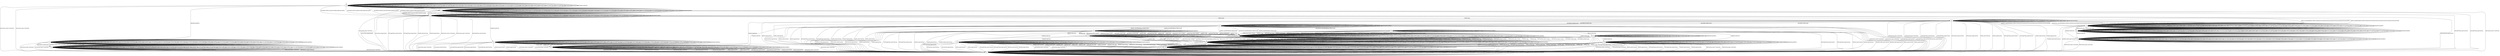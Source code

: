 digraph "../results/quinnModels/quinn-PSK-0/learnedModel" {
s0 [label=s0];
s1 [label=s1];
s2 [label=s2];
s3 [label=s3];
s4 [label=s4];
s5 [label=s5];
s6 [label=s6];
s7 [label=s7];
s8 [label=s8];
s9 [label=s9];
s10 [label=s10];
s11 [label=s11];
s12 [label=s12];
s13 [label=s13];
s14 [label=s14];
s15 [label=s15];
s16 [label=s16];
s17 [label=s17];
s18 [label=s18];
s19 [label=s19];
s20 [label=s20];
s21 [label=s21];
s0 -> s4  [label="initPing_short/PingACK "];
s0 -> s4  [label="initPing_long/PingACK "];
s0 -> s3  [label="initConClose_short/<ConClosed> "];
s0 -> s3  [label="initConClose_long/<ConClosed> "];
s0 -> s2  [label="initCltHello-vldACK_short/initSvrHello,hndEncExt,hndFin "];
s0 -> s2  [label="initCltHello-vldACK_long/initSvrHello,hndEncExt,hndFin "];
s0 -> s2  [label="initCltHello-invldACK_short/initSvrHello,hndEncExt,hndFin "];
s0 -> s2  [label="initCltHello-invldACK_long/initSvrHello,hndEncExt,hndFin "];
s0 -> s0  [label="initNoFr_short/ "];
s0 -> s0  [label="initNoFr_long/ "];
s0 -> s0  [label="initUnxpFrType_short/ "];
s0 -> s0  [label="initUnxpFrType_long/ "];
s0 -> s0  [label="hndPing_short/ "];
s0 -> s0  [label="hndPing_long/ "];
s0 -> s0  [label="hndFin_short/ "];
s0 -> s0  [label="hndFin_long/ "];
s0 -> s0  [label="hndConClose_short/ "];
s0 -> s0  [label="hndConClose_long/ "];
s0 -> s0  [label="hndNoFr_short/ "];
s0 -> s0  [label="hndNoFr_long/ "];
s0 -> s0  [label="hndUnxpFrType_short/ "];
s0 -> s0  [label="hndUnxpFrType_long/ "];
s0 -> s0  [label="VldNewConID_short/ "];
s0 -> s0  [label="VldNewConID_long/ "];
s0 -> s0  [label="InvldNewConID_short/ "];
s0 -> s0  [label="InvldNewConID_long/ "];
s0 -> s0  [label="0rttPing_short/ "];
s0 -> s0  [label="0rttPing_long/ "];
s0 -> s0  [label="0rttConClose_short/ "];
s0 -> s0  [label="0rttConClose_long/ "];
s0 -> s0  [label="0rttFin_short/ "];
s0 -> s0  [label="0rttFin_long/ "];
s0 -> s0  [label="0rttNoFr_short/ "];
s0 -> s0  [label="0rttNoFr_long/ "];
s0 -> s0  [label="0rttUnxpFrType_short/ "];
s0 -> s0  [label="0rttUnxpFrType_long/ "];
s0 -> s0  [label="0rttACK_short/ "];
s0 -> s0  [label="0rttACK_long/ "];
s0 -> s0  [label="[ChgDestConID-Ori]/ "];
s0 -> s1  [label="[RmPadFrmInitPkts]/ "];
s1 -> s1  [label="initPing_short/ "];
s1 -> s1  [label="initPing_long/ "];
s1 -> s3  [label="initConClose_short/<ConClosed> "];
s1 -> s3  [label="initConClose_long/<ConClosed> "];
s1 -> s8  [label="initCltHello-vldACK_short/ "];
s1 -> s8  [label="initCltHello-vldACK_long/ "];
s1 -> s8  [label="initCltHello-invldACK_short/ "];
s1 -> s8  [label="initCltHello-invldACK_long/ "];
s1 -> s1  [label="initNoFr_short/ "];
s1 -> s1  [label="initNoFr_long/ "];
s1 -> s1  [label="initUnxpFrType_short/ "];
s1 -> s1  [label="initUnxpFrType_long/ "];
s1 -> s1  [label="hndPing_short/ "];
s1 -> s1  [label="hndPing_long/ "];
s1 -> s1  [label="hndFin_short/ "];
s1 -> s1  [label="hndFin_long/ "];
s1 -> s1  [label="hndConClose_short/ "];
s1 -> s1  [label="hndConClose_long/ "];
s1 -> s1  [label="hndNoFr_short/ "];
s1 -> s1  [label="hndNoFr_long/ "];
s1 -> s1  [label="hndUnxpFrType_short/ "];
s1 -> s1  [label="hndUnxpFrType_long/ "];
s1 -> s1  [label="VldNewConID_short/ "];
s1 -> s1  [label="VldNewConID_long/ "];
s1 -> s1  [label="InvldNewConID_short/ "];
s1 -> s1  [label="InvldNewConID_long/ "];
s1 -> s1  [label="0rttPing_short/ "];
s1 -> s1  [label="0rttPing_long/ "];
s1 -> s1  [label="0rttConClose_short/ "];
s1 -> s1  [label="0rttConClose_long/ "];
s1 -> s1  [label="0rttFin_short/ "];
s1 -> s1  [label="0rttFin_long/ "];
s1 -> s1  [label="0rttNoFr_short/ "];
s1 -> s1  [label="0rttNoFr_long/ "];
s1 -> s1  [label="0rttUnxpFrType_short/ "];
s1 -> s1  [label="0rttUnxpFrType_long/ "];
s1 -> s1  [label="0rttACK_short/ "];
s1 -> s1  [label="0rttACK_long/ "];
s1 -> s1  [label="[ChgDestConID-Ori]/ "];
s1 -> s1  [label="[RmPadFrmInitPkts]/ "];
s2 -> s2  [label="initPing_short/ "];
s2 -> s2  [label="initPing_long/ "];
s2 -> s2  [label="initConClose_short/<ConAct> "];
s2 -> s2  [label="initConClose_long/<ConAct> "];
s2 -> s2  [label="initCltHello-vldACK_short/ "];
s2 -> s2  [label="initCltHello-vldACK_long/ "];
s2 -> s2  [label="initCltHello-invldACK_short/ "];
s2 -> s2  [label="initCltHello-invldACK_long/ "];
s2 -> s2  [label="initNoFr_short/ "];
s2 -> s2  [label="initNoFr_long/ "];
s2 -> s2  [label="initUnxpFrType_short/ "];
s2 -> s2  [label="initUnxpFrType_long/ "];
s2 -> s2  [label="hndPing_short/PingACK "];
s2 -> s2  [label="hndPing_long/PingACK "];
s2 -> s7  [label="hndFin_short/HndshkDone,VldNewConID,NewSessionTicket,NewSessionTicket,NewSessionTicket,NewSessionTicket "];
s2 -> s7  [label="hndFin_long/HndshkDone,VldNewConID,NewSessionTicket,NewSessionTicket,NewSessionTicket,NewSessionTicket "];
s2 -> s3  [label="hndConClose_short/<ConClosed> "];
s2 -> s3  [label="hndConClose_long/<ConClosed> "];
s2 -> s2  [label="hndNoFr_short/ "];
s2 -> s2  [label="hndNoFr_long/ "];
s2 -> s3  [label="hndUnxpFrType_short/ConClose "];
s2 -> s3  [label="hndUnxpFrType_long/ConClose "];
s2 -> s2  [label="VldNewConID_short/ "];
s2 -> s2  [label="VldNewConID_long/ "];
s2 -> s2  [label="InvldNewConID_short/ "];
s2 -> s2  [label="InvldNewConID_long/ "];
s2 -> s2  [label="0rttPing_short/PingACK "];
s2 -> s2  [label="0rttPing_long/PingACK "];
s2 -> s3  [label="0rttConClose_short/ConClose "];
s2 -> s3  [label="0rttConClose_long/ConClose "];
s2 -> s6  [label="0rttFin_short/ "];
s2 -> s6  [label="0rttFin_long/ "];
s2 -> s2  [label="0rttNoFr_short/ "];
s2 -> s2  [label="0rttNoFr_long/ "];
s2 -> s3  [label="0rttUnxpFrType_short/ConClose "];
s2 -> s3  [label="0rttUnxpFrType_long/ConClose "];
s2 -> s3  [label="0rttACK_short/ConClose "];
s2 -> s3  [label="0rttACK_long/ConClose "];
s2 -> s5  [label="[ChgDestConID-Ori]/ "];
s2 -> s2  [label="[RmPadFrmInitPkts]/ "];
s3 -> s3  [label="initPing_short/<ConClosed> "];
s3 -> s3  [label="initPing_long/<ConClosed> "];
s3 -> s3  [label="initConClose_short/<ConClosed> "];
s3 -> s3  [label="initConClose_long/<ConClosed> "];
s3 -> s3  [label="initCltHello-vldACK_short/<ConClosed> "];
s3 -> s3  [label="initCltHello-vldACK_long/<ConClosed> "];
s3 -> s3  [label="initCltHello-invldACK_short/<ConClosed> "];
s3 -> s3  [label="initCltHello-invldACK_long/<ConClosed> "];
s3 -> s3  [label="initNoFr_short/<ConClosed> "];
s3 -> s3  [label="initNoFr_long/<ConClosed> "];
s3 -> s3  [label="initUnxpFrType_short/<ConClosed> "];
s3 -> s3  [label="initUnxpFrType_long/<ConClosed> "];
s3 -> s3  [label="hndPing_short/<ConClosed> "];
s3 -> s3  [label="hndPing_long/<ConClosed> "];
s3 -> s3  [label="hndFin_short/<ConClosed> "];
s3 -> s3  [label="hndFin_long/<ConClosed> "];
s3 -> s3  [label="hndConClose_short/<ConClosed> "];
s3 -> s3  [label="hndConClose_long/<ConClosed> "];
s3 -> s3  [label="hndNoFr_short/<ConClosed> "];
s3 -> s3  [label="hndNoFr_long/<ConClosed> "];
s3 -> s3  [label="hndUnxpFrType_short/<ConClosed> "];
s3 -> s3  [label="hndUnxpFrType_long/<ConClosed> "];
s3 -> s3  [label="VldNewConID_short/<ConClosed> "];
s3 -> s3  [label="VldNewConID_long/<ConClosed> "];
s3 -> s3  [label="InvldNewConID_short/<ConClosed> "];
s3 -> s3  [label="InvldNewConID_long/<ConClosed> "];
s3 -> s3  [label="0rttPing_short/<ConClosed> "];
s3 -> s3  [label="0rttPing_long/<ConClosed> "];
s3 -> s3  [label="0rttConClose_short/<ConClosed> "];
s3 -> s3  [label="0rttConClose_long/<ConClosed> "];
s3 -> s3  [label="0rttFin_short/<ConClosed> "];
s3 -> s3  [label="0rttFin_long/<ConClosed> "];
s3 -> s3  [label="0rttNoFr_short/<ConClosed> "];
s3 -> s3  [label="0rttNoFr_long/<ConClosed> "];
s3 -> s3  [label="0rttUnxpFrType_short/<ConClosed> "];
s3 -> s3  [label="0rttUnxpFrType_long/<ConClosed> "];
s3 -> s3  [label="0rttACK_short/<ConClosed> "];
s3 -> s3  [label="0rttACK_long/<ConClosed> "];
s3 -> s3  [label="[ChgDestConID-Ori]/<ConClosed> "];
s3 -> s3  [label="[RmPadFrmInitPkts]/<ConClosed> "];
s4 -> s4  [label="initPing_short/PingACK "];
s4 -> s4  [label="initPing_long/PingACK "];
s4 -> s3  [label="initConClose_short/<ConClosed> "];
s4 -> s3  [label="initConClose_long/<ConClosed> "];
s4 -> s2  [label="initCltHello-vldACK_short/initSvrHello,hndEncExt,hndFin "];
s4 -> s2  [label="initCltHello-vldACK_long/initSvrHello,hndEncExt,hndFin "];
s4 -> s2  [label="initCltHello-invldACK_short/initSvrHello,hndEncExt,hndFin "];
s4 -> s2  [label="initCltHello-invldACK_long/initSvrHello,hndEncExt,hndFin "];
s4 -> s4  [label="initNoFr_short/ "];
s4 -> s4  [label="initNoFr_long/ "];
s4 -> s3  [label="initUnxpFrType_short/ConClose "];
s4 -> s3  [label="initUnxpFrType_long/ConClose "];
s4 -> s4  [label="hndPing_short/ "];
s4 -> s4  [label="hndPing_long/ "];
s4 -> s4  [label="hndFin_short/ "];
s4 -> s4  [label="hndFin_long/ "];
s4 -> s4  [label="hndConClose_short/ "];
s4 -> s4  [label="hndConClose_long/ "];
s4 -> s4  [label="hndNoFr_short/ "];
s4 -> s4  [label="hndNoFr_long/ "];
s4 -> s4  [label="hndUnxpFrType_short/ "];
s4 -> s4  [label="hndUnxpFrType_long/ "];
s4 -> s4  [label="VldNewConID_short/ "];
s4 -> s4  [label="VldNewConID_long/ "];
s4 -> s4  [label="InvldNewConID_short/ "];
s4 -> s4  [label="InvldNewConID_long/ "];
s4 -> s4  [label="0rttPing_short/ "];
s4 -> s4  [label="0rttPing_long/ "];
s4 -> s4  [label="0rttConClose_short/ "];
s4 -> s4  [label="0rttConClose_long/ "];
s4 -> s4  [label="0rttFin_short/ "];
s4 -> s4  [label="0rttFin_long/ "];
s4 -> s4  [label="0rttNoFr_short/ "];
s4 -> s4  [label="0rttNoFr_long/ "];
s4 -> s4  [label="0rttUnxpFrType_short/ "];
s4 -> s4  [label="0rttUnxpFrType_long/ "];
s4 -> s4  [label="0rttACK_short/ "];
s4 -> s4  [label="0rttACK_long/ "];
s4 -> s4  [label="[ChgDestConID-Ori]/ "];
s4 -> s4  [label="[RmPadFrmInitPkts]/ "];
s5 -> s5  [label="initPing_short/ "];
s5 -> s5  [label="initPing_long/ "];
s5 -> s3  [label="initConClose_short/<ConClosed> "];
s5 -> s3  [label="initConClose_long/<ConClosed> "];
s5 -> s5  [label="initCltHello-vldACK_short/ "];
s5 -> s5  [label="initCltHello-vldACK_long/ "];
s5 -> s5  [label="initCltHello-invldACK_short/ "];
s5 -> s5  [label="initCltHello-invldACK_long/ "];
s5 -> s5  [label="initNoFr_short/ "];
s5 -> s5  [label="initNoFr_long/ "];
s5 -> s5  [label="initUnxpFrType_short/ "];
s5 -> s5  [label="initUnxpFrType_long/ "];
s5 -> s5  [label="hndPing_short/ "];
s5 -> s5  [label="hndPing_long/ "];
s5 -> s12  [label="hndFin_short/ "];
s5 -> s12  [label="hndFin_long/ "];
s5 -> s3  [label="hndConClose_short/<ConClosed> "];
s5 -> s3  [label="hndConClose_long/<ConClosed> "];
s5 -> s5  [label="hndNoFr_short/ "];
s5 -> s5  [label="hndNoFr_long/ "];
s5 -> s5  [label="hndUnxpFrType_short/ "];
s5 -> s5  [label="hndUnxpFrType_long/ "];
s5 -> s5  [label="VldNewConID_short/ "];
s5 -> s5  [label="VldNewConID_long/ "];
s5 -> s5  [label="InvldNewConID_short/ "];
s5 -> s5  [label="InvldNewConID_long/ "];
s5 -> s5  [label="0rttPing_short/PingACK "];
s5 -> s5  [label="0rttPing_long/PingACK "];
s5 -> s3  [label="0rttConClose_short/ConClose "];
s5 -> s3  [label="0rttConClose_long/ConClose "];
s5 -> s12  [label="0rttFin_short/ "];
s5 -> s12  [label="0rttFin_long/ "];
s5 -> s5  [label="0rttNoFr_short/ "];
s5 -> s5  [label="0rttNoFr_long/ "];
s5 -> s3  [label="0rttUnxpFrType_short/ConClose "];
s5 -> s3  [label="0rttUnxpFrType_long/ConClose "];
s5 -> s3  [label="0rttACK_short/ConClose "];
s5 -> s3  [label="0rttACK_long/ConClose "];
s5 -> s5  [label="[ChgDestConID-Ori]/ "];
s5 -> s5  [label="[RmPadFrmInitPkts]/ "];
s6 -> s6  [label="initPing_short/ "];
s6 -> s6  [label="initPing_long/ "];
s6 -> s7  [label="initConClose_short/HndshkDone,VldNewConID,NewSessionTicket,NewSessionTicket,NewSessionTicket,NewSessionTicket "];
s6 -> s7  [label="initConClose_long/HndshkDone,VldNewConID,NewSessionTicket,NewSessionTicket,NewSessionTicket,NewSessionTicket "];
s6 -> s11  [label="initCltHello-vldACK_short/ "];
s6 -> s11  [label="initCltHello-vldACK_long/ "];
s6 -> s11  [label="initCltHello-invldACK_short/ "];
s6 -> s11  [label="initCltHello-invldACK_long/ "];
s6 -> s6  [label="initNoFr_short/ "];
s6 -> s6  [label="initNoFr_long/ "];
s6 -> s6  [label="initUnxpFrType_short/ "];
s6 -> s6  [label="initUnxpFrType_long/ "];
s6 -> s7  [label="hndPing_short/HndshkDone,VldNewConID,NewSessionTicket,NewSessionTicket,NewSessionTicket,NewSessionTicket "];
s6 -> s7  [label="hndPing_long/HndshkDone,VldNewConID,NewSessionTicket,NewSessionTicket,NewSessionTicket,NewSessionTicket "];
s6 -> s3  [label="hndFin_short/ConClose "];
s6 -> s3  [label="hndFin_long/ConClose "];
s6 -> s3  [label="hndConClose_short/<ConClosed> "];
s6 -> s3  [label="hndConClose_long/<ConClosed> "];
s6 -> s7  [label="hndNoFr_short/HndshkDone,VldNewConID,NewSessionTicket,NewSessionTicket,NewSessionTicket,NewSessionTicket "];
s6 -> s7  [label="hndNoFr_long/HndshkDone,VldNewConID,NewSessionTicket,NewSessionTicket,NewSessionTicket,NewSessionTicket "];
s6 -> s3  [label="hndUnxpFrType_short/ConClose "];
s6 -> s3  [label="hndUnxpFrType_long/ConClose "];
s6 -> s6  [label="VldNewConID_short/ "];
s6 -> s6  [label="VldNewConID_long/ "];
s6 -> s6  [label="InvldNewConID_short/ "];
s6 -> s6  [label="InvldNewConID_long/ "];
s6 -> s6  [label="0rttPing_short/PingACK "];
s6 -> s6  [label="0rttPing_long/PingACK "];
s6 -> s3  [label="0rttConClose_short/ConClose "];
s6 -> s3  [label="0rttConClose_long/ConClose "];
s6 -> s3  [label="0rttFin_short/ConClose "];
s6 -> s3  [label="0rttFin_long/ConClose "];
s6 -> s6  [label="0rttNoFr_short/ "];
s6 -> s6  [label="0rttNoFr_long/ "];
s6 -> s3  [label="0rttUnxpFrType_short/ConClose "];
s6 -> s3  [label="0rttUnxpFrType_long/ConClose "];
s6 -> s3  [label="0rttACK_short/ConClose "];
s6 -> s3  [label="0rttACK_long/ConClose "];
s6 -> s12  [label="[ChgDestConID-Ori]/ "];
s6 -> s6  [label="[RmPadFrmInitPkts]/ "];
s7 -> s7  [label="initPing_short/ "];
s7 -> s7  [label="initPing_long/ "];
s7 -> s7  [label="initConClose_short/<ConAct> "];
s7 -> s7  [label="initConClose_long/<ConAct> "];
s7 -> s7  [label="initCltHello-vldACK_short/ "];
s7 -> s7  [label="initCltHello-vldACK_long/ "];
s7 -> s7  [label="initCltHello-invldACK_short/ "];
s7 -> s7  [label="initCltHello-invldACK_long/ "];
s7 -> s7  [label="initNoFr_short/ "];
s7 -> s7  [label="initNoFr_long/ "];
s7 -> s7  [label="initUnxpFrType_short/ "];
s7 -> s7  [label="initUnxpFrType_long/ "];
s7 -> s7  [label="hndPing_short/ "];
s7 -> s7  [label="hndPing_long/ "];
s7 -> s7  [label="hndFin_short/ "];
s7 -> s7  [label="hndFin_long/ "];
s7 -> s7  [label="hndConClose_short/<ConAct> "];
s7 -> s7  [label="hndConClose_long/<ConAct> "];
s7 -> s7  [label="hndNoFr_short/ "];
s7 -> s7  [label="hndNoFr_long/ "];
s7 -> s7  [label="hndUnxpFrType_short/ "];
s7 -> s7  [label="hndUnxpFrType_long/ "];
s7 -> s10  [label="VldNewConID_short/ "];
s7 -> s10  [label="VldNewConID_long/ "];
s7 -> s3  [label="InvldNewConID_short/ConClose "];
s7 -> s3  [label="InvldNewConID_long/ConClose "];
s7 -> s7  [label="0rttPing_short/ "];
s7 -> s7  [label="0rttPing_long/ "];
s7 -> s7  [label="0rttConClose_short/ "];
s7 -> s7  [label="0rttConClose_long/ "];
s7 -> s7  [label="0rttFin_short/ "];
s7 -> s7  [label="0rttFin_long/ "];
s7 -> s7  [label="0rttNoFr_short/ "];
s7 -> s7  [label="0rttNoFr_long/ "];
s7 -> s7  [label="0rttUnxpFrType_short/ "];
s7 -> s7  [label="0rttUnxpFrType_long/ "];
s7 -> s7  [label="0rttACK_short/ "];
s7 -> s7  [label="0rttACK_long/ "];
s7 -> s9  [label="[ChgDestConID-Ori]/ "];
s7 -> s7  [label="[RmPadFrmInitPkts]/ "];
s8 -> s8  [label="initPing_short/ "];
s8 -> s8  [label="initPing_long/ "];
s8 -> s3  [label="initConClose_short/<ConClosed> "];
s8 -> s3  [label="initConClose_long/<ConClosed> "];
s8 -> s8  [label="initCltHello-vldACK_short/ "];
s8 -> s8  [label="initCltHello-vldACK_long/ "];
s8 -> s8  [label="initCltHello-invldACK_short/ "];
s8 -> s8  [label="initCltHello-invldACK_long/ "];
s8 -> s8  [label="initNoFr_short/ "];
s8 -> s8  [label="initNoFr_long/ "];
s8 -> s8  [label="initUnxpFrType_short/ "];
s8 -> s8  [label="initUnxpFrType_long/ "];
s8 -> s8  [label="hndPing_short/ "];
s8 -> s8  [label="hndPing_long/ "];
s8 -> s8  [label="hndFin_short/ "];
s8 -> s8  [label="hndFin_long/ "];
s8 -> s8  [label="hndConClose_short/ "];
s8 -> s8  [label="hndConClose_long/ "];
s8 -> s8  [label="hndNoFr_short/ "];
s8 -> s8  [label="hndNoFr_long/ "];
s8 -> s8  [label="hndUnxpFrType_short/ "];
s8 -> s8  [label="hndUnxpFrType_long/ "];
s8 -> s8  [label="VldNewConID_short/ "];
s8 -> s8  [label="VldNewConID_long/ "];
s8 -> s8  [label="InvldNewConID_short/ "];
s8 -> s8  [label="InvldNewConID_long/ "];
s8 -> s8  [label="0rttPing_short/ "];
s8 -> s8  [label="0rttPing_long/ "];
s8 -> s3  [label="0rttConClose_short/<ConClosed> "];
s8 -> s3  [label="0rttConClose_long/<ConClosed> "];
s8 -> s8  [label="0rttFin_short/ "];
s8 -> s8  [label="0rttFin_long/ "];
s8 -> s8  [label="0rttNoFr_short/ "];
s8 -> s8  [label="0rttNoFr_long/ "];
s8 -> s8  [label="0rttUnxpFrType_short/ "];
s8 -> s8  [label="0rttUnxpFrType_long/ "];
s8 -> s8  [label="0rttACK_short/ "];
s8 -> s8  [label="0rttACK_long/ "];
s8 -> s8  [label="[ChgDestConID-Ori]/ "];
s8 -> s8  [label="[RmPadFrmInitPkts]/ "];
s9 -> s9  [label="initPing_short/ "];
s9 -> s9  [label="initPing_long/ "];
s9 -> s9  [label="initConClose_short/ "];
s9 -> s9  [label="initConClose_long/ "];
s9 -> s9  [label="initCltHello-vldACK_short/ "];
s9 -> s9  [label="initCltHello-vldACK_long/ "];
s9 -> s9  [label="initCltHello-invldACK_short/ "];
s9 -> s9  [label="initCltHello-invldACK_long/ "];
s9 -> s9  [label="initNoFr_short/ "];
s9 -> s9  [label="initNoFr_long/ "];
s9 -> s9  [label="initUnxpFrType_short/ "];
s9 -> s9  [label="initUnxpFrType_long/ "];
s9 -> s9  [label="hndPing_short/ "];
s9 -> s9  [label="hndPing_long/ "];
s9 -> s9  [label="hndFin_short/ "];
s9 -> s9  [label="hndFin_long/ "];
s9 -> s3  [label="hndConClose_short/<ConClosed> "];
s9 -> s3  [label="hndConClose_long/<ConClosed> "];
s9 -> s9  [label="hndNoFr_short/ "];
s9 -> s9  [label="hndNoFr_long/ "];
s9 -> s9  [label="hndUnxpFrType_short/ "];
s9 -> s9  [label="hndUnxpFrType_long/ "];
s9 -> s9  [label="VldNewConID_short/ "];
s9 -> s9  [label="VldNewConID_long/ "];
s9 -> s9  [label="InvldNewConID_short/ "];
s9 -> s9  [label="InvldNewConID_long/ "];
s9 -> s9  [label="0rttPing_short/ "];
s9 -> s9  [label="0rttPing_long/ "];
s9 -> s9  [label="0rttConClose_short/ "];
s9 -> s9  [label="0rttConClose_long/ "];
s9 -> s9  [label="0rttFin_short/ "];
s9 -> s9  [label="0rttFin_long/ "];
s9 -> s9  [label="0rttNoFr_short/ "];
s9 -> s9  [label="0rttNoFr_long/ "];
s9 -> s9  [label="0rttUnxpFrType_short/ "];
s9 -> s9  [label="0rttUnxpFrType_long/ "];
s9 -> s9  [label="0rttACK_short/ "];
s9 -> s9  [label="0rttACK_long/ "];
s9 -> s9  [label="[ChgDestConID-Ori]/ "];
s9 -> s9  [label="[RmPadFrmInitPkts]/ "];
s10 -> s10  [label="initPing_short/ "];
s10 -> s10  [label="initPing_long/ "];
s10 -> s10  [label="initConClose_short/<ConAct> "];
s10 -> s10  [label="initConClose_long/<ConAct> "];
s10 -> s10  [label="initCltHello-vldACK_short/ "];
s10 -> s10  [label="initCltHello-vldACK_long/ "];
s10 -> s10  [label="initCltHello-invldACK_short/ "];
s10 -> s10  [label="initCltHello-invldACK_long/ "];
s10 -> s10  [label="initNoFr_short/ "];
s10 -> s10  [label="initNoFr_long/ "];
s10 -> s10  [label="initUnxpFrType_short/ "];
s10 -> s10  [label="initUnxpFrType_long/ "];
s10 -> s10  [label="hndPing_short/ "];
s10 -> s10  [label="hndPing_long/ "];
s10 -> s10  [label="hndFin_short/ "];
s10 -> s10  [label="hndFin_long/ "];
s10 -> s10  [label="hndConClose_short/<ConAct> "];
s10 -> s10  [label="hndConClose_long/<ConAct> "];
s10 -> s10  [label="hndNoFr_short/ "];
s10 -> s10  [label="hndNoFr_long/ "];
s10 -> s10  [label="hndUnxpFrType_short/ "];
s10 -> s10  [label="hndUnxpFrType_long/ "];
s10 -> s10  [label="VldNewConID_short/ "];
s10 -> s10  [label="VldNewConID_long/ "];
s10 -> s10  [label="InvldNewConID_short/ "];
s10 -> s10  [label="InvldNewConID_long/ "];
s10 -> s10  [label="0rttPing_short/ "];
s10 -> s10  [label="0rttPing_long/ "];
s10 -> s10  [label="0rttConClose_short/ "];
s10 -> s10  [label="0rttConClose_long/ "];
s10 -> s10  [label="0rttFin_short/ "];
s10 -> s10  [label="0rttFin_long/ "];
s10 -> s10  [label="0rttNoFr_short/ "];
s10 -> s10  [label="0rttNoFr_long/ "];
s10 -> s10  [label="0rttUnxpFrType_short/ "];
s10 -> s10  [label="0rttUnxpFrType_long/ "];
s10 -> s10  [label="0rttACK_short/ "];
s10 -> s10  [label="0rttACK_long/ "];
s10 -> s9  [label="[ChgDestConID-Ori]/ "];
s10 -> s10  [label="[RmPadFrmInitPkts]/ "];
s11 -> s11  [label="initPing_short/ "];
s11 -> s11  [label="initPing_long/ "];
s11 -> s15  [label="initConClose_short/HndshkDone,VldNewConID "];
s11 -> s14  [label="initConClose_long/HndshkDone,VldNewConID "];
s11 -> s11  [label="initCltHello-vldACK_short/ "];
s11 -> s11  [label="initCltHello-vldACK_long/ "];
s11 -> s11  [label="initCltHello-invldACK_short/ "];
s11 -> s11  [label="initCltHello-invldACK_long/ "];
s11 -> s11  [label="initNoFr_short/ "];
s11 -> s11  [label="initNoFr_long/ "];
s11 -> s11  [label="initUnxpFrType_short/ "];
s11 -> s11  [label="initUnxpFrType_long/ "];
s11 -> s13  [label="hndPing_short/HndshkDone,VldNewConID "];
s11 -> s14  [label="hndPing_long/HndshkDone,VldNewConID "];
s11 -> s3  [label="hndFin_short/ConClose "];
s11 -> s3  [label="hndFin_long/ConClose "];
s11 -> s3  [label="hndConClose_short/<ConClosed> "];
s11 -> s3  [label="hndConClose_long/<ConClosed> "];
s11 -> s13  [label="hndNoFr_short/HndshkDone,VldNewConID "];
s11 -> s14  [label="hndNoFr_long/HndshkDone,VldNewConID "];
s11 -> s3  [label="hndUnxpFrType_short/ConClose "];
s11 -> s3  [label="hndUnxpFrType_long/ConClose "];
s11 -> s11  [label="VldNewConID_short/ "];
s11 -> s11  [label="VldNewConID_long/ "];
s11 -> s11  [label="InvldNewConID_short/ "];
s11 -> s11  [label="InvldNewConID_long/ "];
s11 -> s11  [label="0rttPing_short/PingACK "];
s11 -> s11  [label="0rttPing_long/PingACK "];
s11 -> s3  [label="0rttConClose_short/ConClose "];
s11 -> s3  [label="0rttConClose_long/ConClose "];
s11 -> s3  [label="0rttFin_short/ConClose "];
s11 -> s3  [label="0rttFin_long/ConClose "];
s11 -> s11  [label="0rttNoFr_short/ "];
s11 -> s11  [label="0rttNoFr_long/ "];
s11 -> s3  [label="0rttUnxpFrType_short/ConClose "];
s11 -> s3  [label="0rttUnxpFrType_long/ConClose "];
s11 -> s3  [label="0rttACK_short/ConClose "];
s11 -> s3  [label="0rttACK_long/ConClose "];
s11 -> s12  [label="[ChgDestConID-Ori]/ "];
s11 -> s11  [label="[RmPadFrmInitPkts]/ "];
s12 -> s12  [label="initPing_short/ "];
s12 -> s12  [label="initPing_long/ "];
s12 -> s3  [label="initConClose_short/<ConClosed> "];
s12 -> s3  [label="initConClose_long/<ConClosed> "];
s12 -> s12  [label="initCltHello-vldACK_short/ "];
s12 -> s12  [label="initCltHello-vldACK_long/ "];
s12 -> s12  [label="initCltHello-invldACK_short/ "];
s12 -> s12  [label="initCltHello-invldACK_long/ "];
s12 -> s12  [label="initNoFr_short/ "];
s12 -> s12  [label="initNoFr_long/ "];
s12 -> s12  [label="initUnxpFrType_short/ "];
s12 -> s12  [label="initUnxpFrType_long/ "];
s12 -> s12  [label="hndPing_short/ "];
s12 -> s12  [label="hndPing_long/ "];
s12 -> s12  [label="hndFin_short/ "];
s12 -> s12  [label="hndFin_long/ "];
s12 -> s3  [label="hndConClose_short/<ConClosed> "];
s12 -> s3  [label="hndConClose_long/<ConClosed> "];
s12 -> s12  [label="hndNoFr_short/ "];
s12 -> s12  [label="hndNoFr_long/ "];
s12 -> s12  [label="hndUnxpFrType_short/ "];
s12 -> s12  [label="hndUnxpFrType_long/ "];
s12 -> s12  [label="VldNewConID_short/ "];
s12 -> s12  [label="VldNewConID_long/ "];
s12 -> s12  [label="InvldNewConID_short/ "];
s12 -> s12  [label="InvldNewConID_long/ "];
s12 -> s12  [label="0rttPing_short/PingACK "];
s12 -> s12  [label="0rttPing_long/PingACK "];
s12 -> s3  [label="0rttConClose_short/ConClose "];
s12 -> s3  [label="0rttConClose_long/ConClose "];
s12 -> s3  [label="0rttFin_short/ConClose "];
s12 -> s3  [label="0rttFin_long/ConClose "];
s12 -> s12  [label="0rttNoFr_short/ "];
s12 -> s12  [label="0rttNoFr_long/ "];
s12 -> s3  [label="0rttUnxpFrType_short/ConClose "];
s12 -> s3  [label="0rttUnxpFrType_long/ConClose "];
s12 -> s3  [label="0rttACK_short/ConClose "];
s12 -> s3  [label="0rttACK_long/ConClose "];
s12 -> s12  [label="[ChgDestConID-Ori]/ "];
s12 -> s12  [label="[RmPadFrmInitPkts]/ "];
s13 -> s13  [label="initPing_short/ "];
s13 -> s14  [label="initPing_long/ "];
s13 -> s14  [label="initConClose_short/<ConAct> "];
s13 -> s14  [label="initConClose_long/<ConAct> "];
s13 -> s13  [label="initCltHello-vldACK_short/ "];
s13 -> s14  [label="initCltHello-vldACK_long/ "];
s13 -> s13  [label="initCltHello-invldACK_short/ "];
s13 -> s14  [label="initCltHello-invldACK_long/ "];
s13 -> s13  [label="initNoFr_short/ "];
s13 -> s14  [label="initNoFr_long/ "];
s13 -> s13  [label="initUnxpFrType_short/ "];
s13 -> s14  [label="initUnxpFrType_long/ "];
s13 -> s13  [label="hndPing_short/ "];
s13 -> s14  [label="hndPing_long/ "];
s13 -> s13  [label="hndFin_short/ "];
s13 -> s14  [label="hndFin_long/ "];
s13 -> s14  [label="hndConClose_short/<ConAct> "];
s13 -> s14  [label="hndConClose_long/<ConAct> "];
s13 -> s13  [label="hndNoFr_short/ "];
s13 -> s14  [label="hndNoFr_long/ "];
s13 -> s13  [label="hndUnxpFrType_short/ "];
s13 -> s14  [label="hndUnxpFrType_long/ "];
s13 -> s21  [label="VldNewConID_short/ "];
s13 -> s20  [label="VldNewConID_long/ "];
s13 -> s3  [label="InvldNewConID_short/ConClose "];
s13 -> s3  [label="InvldNewConID_long/ConClose "];
s13 -> s13  [label="0rttPing_short/PingACK "];
s13 -> s14  [label="0rttPing_long/PingACK "];
s13 -> s3  [label="0rttConClose_short/ConClose "];
s13 -> s3  [label="0rttConClose_long/ConClose "];
s13 -> s3  [label="0rttFin_short/ConClose "];
s13 -> s3  [label="0rttFin_long/ConClose "];
s13 -> s13  [label="0rttNoFr_short/ "];
s13 -> s14  [label="0rttNoFr_long/ "];
s13 -> s3  [label="0rttUnxpFrType_short/ConClose "];
s13 -> s3  [label="0rttUnxpFrType_long/ConClose "];
s13 -> s3  [label="0rttACK_short/ConClose "];
s13 -> s3  [label="0rttACK_long/ConClose "];
s13 -> s19  [label="[ChgDestConID-Ori]/ "];
s13 -> s13  [label="[RmPadFrmInitPkts]/ "];
s14 -> s14  [label="initPing_short/ "];
s14 -> s14  [label="initPing_long/ "];
s14 -> s14  [label="initConClose_short/<ConAct> "];
s14 -> s14  [label="initConClose_long/<ConAct> "];
s14 -> s14  [label="initCltHello-vldACK_short/ "];
s14 -> s14  [label="initCltHello-vldACK_long/ "];
s14 -> s14  [label="initCltHello-invldACK_short/ "];
s14 -> s14  [label="initCltHello-invldACK_long/ "];
s14 -> s14  [label="initNoFr_short/ "];
s14 -> s14  [label="initNoFr_long/ "];
s14 -> s14  [label="initUnxpFrType_short/ "];
s14 -> s14  [label="initUnxpFrType_long/ "];
s14 -> s14  [label="hndPing_short/ "];
s14 -> s14  [label="hndPing_long/ "];
s14 -> s14  [label="hndFin_short/ "];
s14 -> s14  [label="hndFin_long/ "];
s14 -> s14  [label="hndConClose_short/<ConAct> "];
s14 -> s14  [label="hndConClose_long/<ConAct> "];
s14 -> s14  [label="hndNoFr_short/ "];
s14 -> s14  [label="hndNoFr_long/ "];
s14 -> s14  [label="hndUnxpFrType_short/ "];
s14 -> s14  [label="hndUnxpFrType_long/ "];
s14 -> s20  [label="VldNewConID_short/ "];
s14 -> s20  [label="VldNewConID_long/ "];
s14 -> s3  [label="InvldNewConID_short/ConClose "];
s14 -> s3  [label="InvldNewConID_long/ConClose "];
s14 -> s14  [label="0rttPing_short/ "];
s14 -> s14  [label="0rttPing_long/ "];
s14 -> s14  [label="0rttConClose_short/<ConAct> "];
s14 -> s14  [label="0rttConClose_long/<ConAct> "];
s14 -> s14  [label="0rttFin_short/ "];
s14 -> s14  [label="0rttFin_long/ "];
s14 -> s14  [label="0rttNoFr_short/ "];
s14 -> s14  [label="0rttNoFr_long/ "];
s14 -> s14  [label="0rttUnxpFrType_short/ "];
s14 -> s14  [label="0rttUnxpFrType_long/ "];
s14 -> s14  [label="0rttACK_short/ "];
s14 -> s14  [label="0rttACK_long/ "];
s14 -> s18  [label="[ChgDestConID-Ori]/ "];
s14 -> s14  [label="[RmPadFrmInitPkts]/ "];
s15 -> s15  [label="initPing_short/ "];
s15 -> s14  [label="initPing_long/ "];
s15 -> s14  [label="initConClose_short/<ConAct> "];
s15 -> s14  [label="initConClose_long/<ConAct> "];
s15 -> s15  [label="initCltHello-vldACK_short/ "];
s15 -> s14  [label="initCltHello-vldACK_long/ "];
s15 -> s15  [label="initCltHello-invldACK_short/ "];
s15 -> s14  [label="initCltHello-invldACK_long/ "];
s15 -> s15  [label="initNoFr_short/ "];
s15 -> s14  [label="initNoFr_long/ "];
s15 -> s15  [label="initUnxpFrType_short/ "];
s15 -> s14  [label="initUnxpFrType_long/ "];
s15 -> s15  [label="hndPing_short/ "];
s15 -> s14  [label="hndPing_long/ "];
s15 -> s15  [label="hndFin_short/ "];
s15 -> s14  [label="hndFin_long/ "];
s15 -> s14  [label="hndConClose_short/<ConAct> "];
s15 -> s14  [label="hndConClose_long/<ConAct> "];
s15 -> s15  [label="hndNoFr_short/ "];
s15 -> s14  [label="hndNoFr_long/ "];
s15 -> s15  [label="hndUnxpFrType_short/ "];
s15 -> s14  [label="hndUnxpFrType_long/ "];
s15 -> s17  [label="VldNewConID_short/ "];
s15 -> s20  [label="VldNewConID_long/ "];
s15 -> s3  [label="InvldNewConID_short/ConClose "];
s15 -> s3  [label="InvldNewConID_long/ConClose "];
s15 -> s15  [label="0rttPing_short/PingACK "];
s15 -> s14  [label="0rttPing_long/PingACK "];
s15 -> s14  [label="0rttConClose_short/<ConAct> "];
s15 -> s14  [label="0rttConClose_long/<ConAct> "];
s15 -> s3  [label="0rttFin_short/ConClose "];
s15 -> s3  [label="0rttFin_long/ConClose "];
s15 -> s15  [label="0rttNoFr_short/ "];
s15 -> s14  [label="0rttNoFr_long/ "];
s15 -> s3  [label="0rttUnxpFrType_short/ConClose "];
s15 -> s3  [label="0rttUnxpFrType_long/ConClose "];
s15 -> s3  [label="0rttACK_short/ConClose "];
s15 -> s3  [label="0rttACK_long/ConClose "];
s15 -> s16  [label="[ChgDestConID-Ori]/ "];
s15 -> s15  [label="[RmPadFrmInitPkts]/ "];
s16 -> s16  [label="initPing_short/ "];
s16 -> s16  [label="initPing_long/ "];
s16 -> s16  [label="initConClose_short/ "];
s16 -> s16  [label="initConClose_long/ "];
s16 -> s16  [label="initCltHello-vldACK_short/ "];
s16 -> s16  [label="initCltHello-vldACK_long/ "];
s16 -> s16  [label="initCltHello-invldACK_short/ "];
s16 -> s16  [label="initCltHello-invldACK_long/ "];
s16 -> s16  [label="initNoFr_short/ "];
s16 -> s16  [label="initNoFr_long/ "];
s16 -> s16  [label="initUnxpFrType_short/ "];
s16 -> s16  [label="initUnxpFrType_long/ "];
s16 -> s16  [label="hndPing_short/ "];
s16 -> s18  [label="hndPing_long/ "];
s16 -> s16  [label="hndFin_short/ "];
s16 -> s18  [label="hndFin_long/ "];
s16 -> s3  [label="hndConClose_short/<ConClosed> "];
s16 -> s3  [label="hndConClose_long/<ConClosed> "];
s16 -> s16  [label="hndNoFr_short/ "];
s16 -> s18  [label="hndNoFr_long/ "];
s16 -> s16  [label="hndUnxpFrType_short/ "];
s16 -> s18  [label="hndUnxpFrType_long/ "];
s16 -> s16  [label="VldNewConID_short/ "];
s16 -> s18  [label="VldNewConID_long/ "];
s16 -> s16  [label="InvldNewConID_short/ "];
s16 -> s18  [label="InvldNewConID_long/ "];
s16 -> s16  [label="0rttPing_short/PingACK "];
s16 -> s18  [label="0rttPing_long/PingACK "];
s16 -> s3  [label="0rttConClose_short/<ConClosed> "];
s16 -> s3  [label="0rttConClose_long/<ConClosed> "];
s16 -> s3  [label="0rttFin_short/ConClose "];
s16 -> s3  [label="0rttFin_long/ConClose "];
s16 -> s16  [label="0rttNoFr_short/ "];
s16 -> s18  [label="0rttNoFr_long/ "];
s16 -> s3  [label="0rttUnxpFrType_short/ConClose "];
s16 -> s3  [label="0rttUnxpFrType_long/ConClose "];
s16 -> s3  [label="0rttACK_short/ConClose "];
s16 -> s3  [label="0rttACK_long/ConClose "];
s16 -> s16  [label="[ChgDestConID-Ori]/ "];
s16 -> s16  [label="[RmPadFrmInitPkts]/ "];
s17 -> s17  [label="initPing_short/ "];
s17 -> s20  [label="initPing_long/ "];
s17 -> s20  [label="initConClose_short/<ConAct> "];
s17 -> s20  [label="initConClose_long/<ConAct> "];
s17 -> s17  [label="initCltHello-vldACK_short/ "];
s17 -> s20  [label="initCltHello-vldACK_long/ "];
s17 -> s17  [label="initCltHello-invldACK_short/ "];
s17 -> s20  [label="initCltHello-invldACK_long/ "];
s17 -> s17  [label="initNoFr_short/ "];
s17 -> s20  [label="initNoFr_long/ "];
s17 -> s17  [label="initUnxpFrType_short/ "];
s17 -> s20  [label="initUnxpFrType_long/ "];
s17 -> s17  [label="hndPing_short/ "];
s17 -> s20  [label="hndPing_long/ "];
s17 -> s17  [label="hndFin_short/ "];
s17 -> s20  [label="hndFin_long/ "];
s17 -> s20  [label="hndConClose_short/<ConAct> "];
s17 -> s20  [label="hndConClose_long/<ConAct> "];
s17 -> s17  [label="hndNoFr_short/ "];
s17 -> s20  [label="hndNoFr_long/ "];
s17 -> s17  [label="hndUnxpFrType_short/ "];
s17 -> s20  [label="hndUnxpFrType_long/ "];
s17 -> s17  [label="VldNewConID_short/ "];
s17 -> s20  [label="VldNewConID_long/ "];
s17 -> s17  [label="InvldNewConID_short/ "];
s17 -> s20  [label="InvldNewConID_long/ "];
s17 -> s17  [label="0rttPing_short/PingACK "];
s17 -> s20  [label="0rttPing_long/PingACK "];
s17 -> s20  [label="0rttConClose_short/<ConAct> "];
s17 -> s20  [label="0rttConClose_long/<ConAct> "];
s17 -> s3  [label="0rttFin_short/ConClose "];
s17 -> s3  [label="0rttFin_long/ConClose "];
s17 -> s17  [label="0rttNoFr_short/ "];
s17 -> s20  [label="0rttNoFr_long/ "];
s17 -> s3  [label="0rttUnxpFrType_short/ConClose "];
s17 -> s3  [label="0rttUnxpFrType_long/ConClose "];
s17 -> s3  [label="0rttACK_short/ConClose "];
s17 -> s3  [label="0rttACK_long/ConClose "];
s17 -> s16  [label="[ChgDestConID-Ori]/ "];
s17 -> s17  [label="[RmPadFrmInitPkts]/ "];
s18 -> s18  [label="initPing_short/ "];
s18 -> s18  [label="initPing_long/ "];
s18 -> s18  [label="initConClose_short/ "];
s18 -> s18  [label="initConClose_long/ "];
s18 -> s18  [label="initCltHello-vldACK_short/ "];
s18 -> s18  [label="initCltHello-vldACK_long/ "];
s18 -> s18  [label="initCltHello-invldACK_short/ "];
s18 -> s18  [label="initCltHello-invldACK_long/ "];
s18 -> s18  [label="initNoFr_short/ "];
s18 -> s18  [label="initNoFr_long/ "];
s18 -> s18  [label="initUnxpFrType_short/ "];
s18 -> s18  [label="initUnxpFrType_long/ "];
s18 -> s18  [label="hndPing_short/ "];
s18 -> s18  [label="hndPing_long/ "];
s18 -> s18  [label="hndFin_short/ "];
s18 -> s18  [label="hndFin_long/ "];
s18 -> s3  [label="hndConClose_short/<ConClosed> "];
s18 -> s3  [label="hndConClose_long/<ConClosed> "];
s18 -> s18  [label="hndNoFr_short/ "];
s18 -> s18  [label="hndNoFr_long/ "];
s18 -> s18  [label="hndUnxpFrType_short/ "];
s18 -> s18  [label="hndUnxpFrType_long/ "];
s18 -> s18  [label="VldNewConID_short/ "];
s18 -> s18  [label="VldNewConID_long/ "];
s18 -> s18  [label="InvldNewConID_short/ "];
s18 -> s18  [label="InvldNewConID_long/ "];
s18 -> s18  [label="0rttPing_short/ "];
s18 -> s18  [label="0rttPing_long/ "];
s18 -> s3  [label="0rttConClose_short/<ConClosed> "];
s18 -> s3  [label="0rttConClose_long/<ConClosed> "];
s18 -> s18  [label="0rttFin_short/ "];
s18 -> s18  [label="0rttFin_long/ "];
s18 -> s18  [label="0rttNoFr_short/ "];
s18 -> s18  [label="0rttNoFr_long/ "];
s18 -> s18  [label="0rttUnxpFrType_short/ "];
s18 -> s18  [label="0rttUnxpFrType_long/ "];
s18 -> s18  [label="0rttACK_short/ "];
s18 -> s18  [label="0rttACK_long/ "];
s18 -> s18  [label="[ChgDestConID-Ori]/ "];
s18 -> s18  [label="[RmPadFrmInitPkts]/ "];
s19 -> s19  [label="initPing_short/ "];
s19 -> s19  [label="initPing_long/ "];
s19 -> s19  [label="initConClose_short/ "];
s19 -> s19  [label="initConClose_long/ "];
s19 -> s19  [label="initCltHello-vldACK_short/ "];
s19 -> s19  [label="initCltHello-vldACK_long/ "];
s19 -> s19  [label="initCltHello-invldACK_short/ "];
s19 -> s19  [label="initCltHello-invldACK_long/ "];
s19 -> s19  [label="initNoFr_short/ "];
s19 -> s19  [label="initNoFr_long/ "];
s19 -> s19  [label="initUnxpFrType_short/ "];
s19 -> s19  [label="initUnxpFrType_long/ "];
s19 -> s19  [label="hndPing_short/ "];
s19 -> s18  [label="hndPing_long/ "];
s19 -> s19  [label="hndFin_short/ "];
s19 -> s18  [label="hndFin_long/ "];
s19 -> s3  [label="hndConClose_short/<ConClosed> "];
s19 -> s3  [label="hndConClose_long/<ConClosed> "];
s19 -> s19  [label="hndNoFr_short/ "];
s19 -> s18  [label="hndNoFr_long/ "];
s19 -> s19  [label="hndUnxpFrType_short/ "];
s19 -> s18  [label="hndUnxpFrType_long/ "];
s19 -> s19  [label="VldNewConID_short/ "];
s19 -> s18  [label="VldNewConID_long/ "];
s19 -> s19  [label="InvldNewConID_short/ "];
s19 -> s18  [label="InvldNewConID_long/ "];
s19 -> s19  [label="0rttPing_short/PingACK "];
s19 -> s18  [label="0rttPing_long/PingACK "];
s19 -> s3  [label="0rttConClose_short/ConClose "];
s19 -> s3  [label="0rttConClose_long/ConClose "];
s19 -> s3  [label="0rttFin_short/ConClose "];
s19 -> s3  [label="0rttFin_long/ConClose "];
s19 -> s19  [label="0rttNoFr_short/ "];
s19 -> s18  [label="0rttNoFr_long/ "];
s19 -> s3  [label="0rttUnxpFrType_short/ConClose "];
s19 -> s3  [label="0rttUnxpFrType_long/ConClose "];
s19 -> s3  [label="0rttACK_short/ConClose "];
s19 -> s3  [label="0rttACK_long/ConClose "];
s19 -> s19  [label="[ChgDestConID-Ori]/ "];
s19 -> s19  [label="[RmPadFrmInitPkts]/ "];
s20 -> s20  [label="initPing_short/ "];
s20 -> s20  [label="initPing_long/ "];
s20 -> s20  [label="initConClose_short/<ConAct> "];
s20 -> s20  [label="initConClose_long/<ConAct> "];
s20 -> s20  [label="initCltHello-vldACK_short/ "];
s20 -> s20  [label="initCltHello-vldACK_long/ "];
s20 -> s20  [label="initCltHello-invldACK_short/ "];
s20 -> s20  [label="initCltHello-invldACK_long/ "];
s20 -> s20  [label="initNoFr_short/ "];
s20 -> s20  [label="initNoFr_long/ "];
s20 -> s20  [label="initUnxpFrType_short/ "];
s20 -> s20  [label="initUnxpFrType_long/ "];
s20 -> s20  [label="hndPing_short/ "];
s20 -> s20  [label="hndPing_long/ "];
s20 -> s20  [label="hndFin_short/ "];
s20 -> s20  [label="hndFin_long/ "];
s20 -> s20  [label="hndConClose_short/<ConAct> "];
s20 -> s20  [label="hndConClose_long/<ConAct> "];
s20 -> s20  [label="hndNoFr_short/ "];
s20 -> s20  [label="hndNoFr_long/ "];
s20 -> s20  [label="hndUnxpFrType_short/ "];
s20 -> s20  [label="hndUnxpFrType_long/ "];
s20 -> s20  [label="VldNewConID_short/ "];
s20 -> s20  [label="VldNewConID_long/ "];
s20 -> s20  [label="InvldNewConID_short/ "];
s20 -> s20  [label="InvldNewConID_long/ "];
s20 -> s20  [label="0rttPing_short/ "];
s20 -> s20  [label="0rttPing_long/ "];
s20 -> s20  [label="0rttConClose_short/<ConAct> "];
s20 -> s20  [label="0rttConClose_long/<ConAct> "];
s20 -> s20  [label="0rttFin_short/ "];
s20 -> s20  [label="0rttFin_long/ "];
s20 -> s20  [label="0rttNoFr_short/ "];
s20 -> s20  [label="0rttNoFr_long/ "];
s20 -> s20  [label="0rttUnxpFrType_short/ "];
s20 -> s20  [label="0rttUnxpFrType_long/ "];
s20 -> s20  [label="0rttACK_short/ "];
s20 -> s20  [label="0rttACK_long/ "];
s20 -> s18  [label="[ChgDestConID-Ori]/ "];
s20 -> s20  [label="[RmPadFrmInitPkts]/ "];
s21 -> s21  [label="initPing_short/ "];
s21 -> s20  [label="initPing_long/ "];
s21 -> s20  [label="initConClose_short/<ConAct> "];
s21 -> s20  [label="initConClose_long/<ConAct> "];
s21 -> s21  [label="initCltHello-vldACK_short/ "];
s21 -> s20  [label="initCltHello-vldACK_long/ "];
s21 -> s21  [label="initCltHello-invldACK_short/ "];
s21 -> s20  [label="initCltHello-invldACK_long/ "];
s21 -> s21  [label="initNoFr_short/ "];
s21 -> s20  [label="initNoFr_long/ "];
s21 -> s21  [label="initUnxpFrType_short/ "];
s21 -> s20  [label="initUnxpFrType_long/ "];
s21 -> s21  [label="hndPing_short/ "];
s21 -> s20  [label="hndPing_long/ "];
s21 -> s21  [label="hndFin_short/ "];
s21 -> s20  [label="hndFin_long/ "];
s21 -> s20  [label="hndConClose_short/<ConAct> "];
s21 -> s20  [label="hndConClose_long/<ConAct> "];
s21 -> s21  [label="hndNoFr_short/ "];
s21 -> s20  [label="hndNoFr_long/ "];
s21 -> s21  [label="hndUnxpFrType_short/ "];
s21 -> s20  [label="hndUnxpFrType_long/ "];
s21 -> s21  [label="VldNewConID_short/ "];
s21 -> s20  [label="VldNewConID_long/ "];
s21 -> s21  [label="InvldNewConID_short/ "];
s21 -> s20  [label="InvldNewConID_long/ "];
s21 -> s21  [label="0rttPing_short/PingACK "];
s21 -> s20  [label="0rttPing_long/PingACK "];
s21 -> s3  [label="0rttConClose_short/ConClose "];
s21 -> s3  [label="0rttConClose_long/ConClose "];
s21 -> s3  [label="0rttFin_short/ConClose "];
s21 -> s3  [label="0rttFin_long/ConClose "];
s21 -> s21  [label="0rttNoFr_short/ "];
s21 -> s20  [label="0rttNoFr_long/ "];
s21 -> s3  [label="0rttUnxpFrType_short/ConClose "];
s21 -> s3  [label="0rttUnxpFrType_long/ConClose "];
s21 -> s3  [label="0rttACK_short/ConClose "];
s21 -> s3  [label="0rttACK_long/ConClose "];
s21 -> s19  [label="[ChgDestConID-Ori]/ "];
s21 -> s21  [label="[RmPadFrmInitPkts]/ "];
__start0 [label="", shape=none];
__start0 -> s0  [label=""];
}
